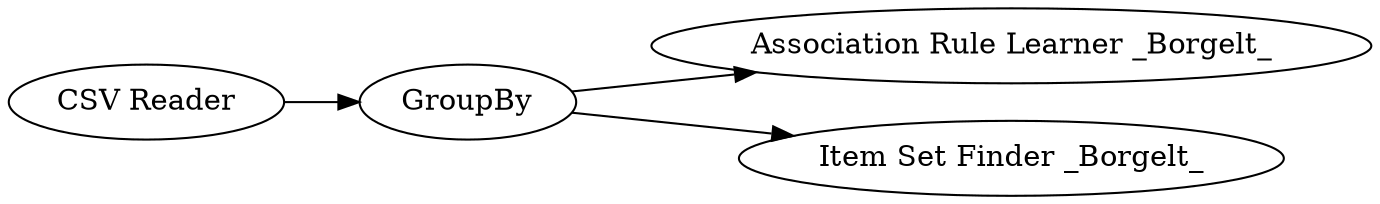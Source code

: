 digraph {
	14 -> 13
	1 -> 14
	14 -> 15
	1 [label="CSV Reader"]
	13 [label="Association Rule Learner _Borgelt_"]
	14 [label=GroupBy]
	15 [label="Item Set Finder _Borgelt_"]
	rankdir=LR
}
